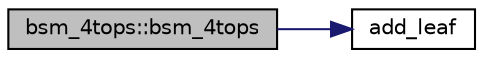 digraph "bsm_4tops::bsm_4tops"
{
 // INTERACTIVE_SVG=YES
 // LATEX_PDF_SIZE
  edge [fontname="Helvetica",fontsize="10",labelfontname="Helvetica",labelfontsize="10"];
  node [fontname="Helvetica",fontsize="10",shape=record];
  rankdir="LR";
  Node1 [label="bsm_4tops::bsm_4tops",height=0.2,width=0.4,color="black", fillcolor="grey75", style="filled", fontcolor="black",tooltip=" "];
  Node1 -> Node2 [color="midnightblue",fontsize="10",style="solid",fontname="Helvetica"];
  Node2 [label="add_leaf",height=0.2,width=0.4,color="black", fillcolor="white", style="filled",URL="$_3event-name_4_8cxx.html#a5449d540d047658d711bb2a06d8656c2",tooltip=" "];
}

